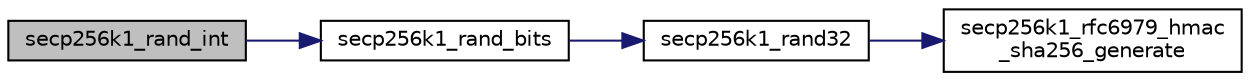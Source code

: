 digraph "secp256k1_rand_int"
{
  edge [fontname="Helvetica",fontsize="10",labelfontname="Helvetica",labelfontsize="10"];
  node [fontname="Helvetica",fontsize="10",shape=record];
  rankdir="LR";
  Node29 [label="secp256k1_rand_int",height=0.2,width=0.4,color="black", fillcolor="grey75", style="filled", fontcolor="black"];
  Node29 -> Node30 [color="midnightblue",fontsize="10",style="solid",fontname="Helvetica"];
  Node30 [label="secp256k1_rand_bits",height=0.2,width=0.4,color="black", fillcolor="white", style="filled",URL="$d9/d04/testrand__impl_8h.html#a70a3e97a30b94a77f4a59807ba01e6ba"];
  Node30 -> Node31 [color="midnightblue",fontsize="10",style="solid",fontname="Helvetica"];
  Node31 [label="secp256k1_rand32",height=0.2,width=0.4,color="black", fillcolor="white", style="filled",URL="$d9/d04/testrand__impl_8h.html#afcae276b983a14e4d69501fce31c96af"];
  Node31 -> Node32 [color="midnightblue",fontsize="10",style="solid",fontname="Helvetica"];
  Node32 [label="secp256k1_rfc6979_hmac\l_sha256_generate",height=0.2,width=0.4,color="black", fillcolor="white", style="filled",URL="$d7/dd7/secp256k1_2src_2hash_8h.html#a993c3261472ef00e4738e0fe7a99b7cb"];
}
